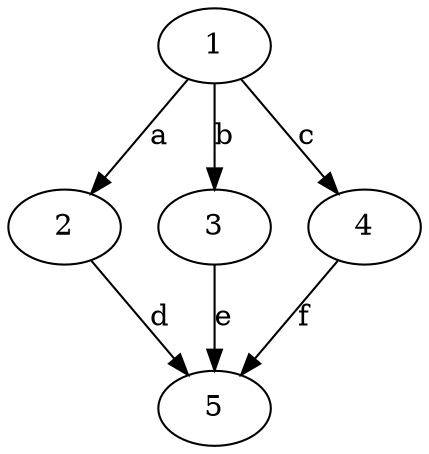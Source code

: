 digraph {
  1 [role="start"]
  5 [role="end"]

  1   -> 2  [label="a"];
  1   -> 3  [label="b"];
  1   -> 4  [label="c"];
  2   -> 5  [label="d"];
  3   -> 5  [label="e"];
  4   -> 5  [label="f"];
}
